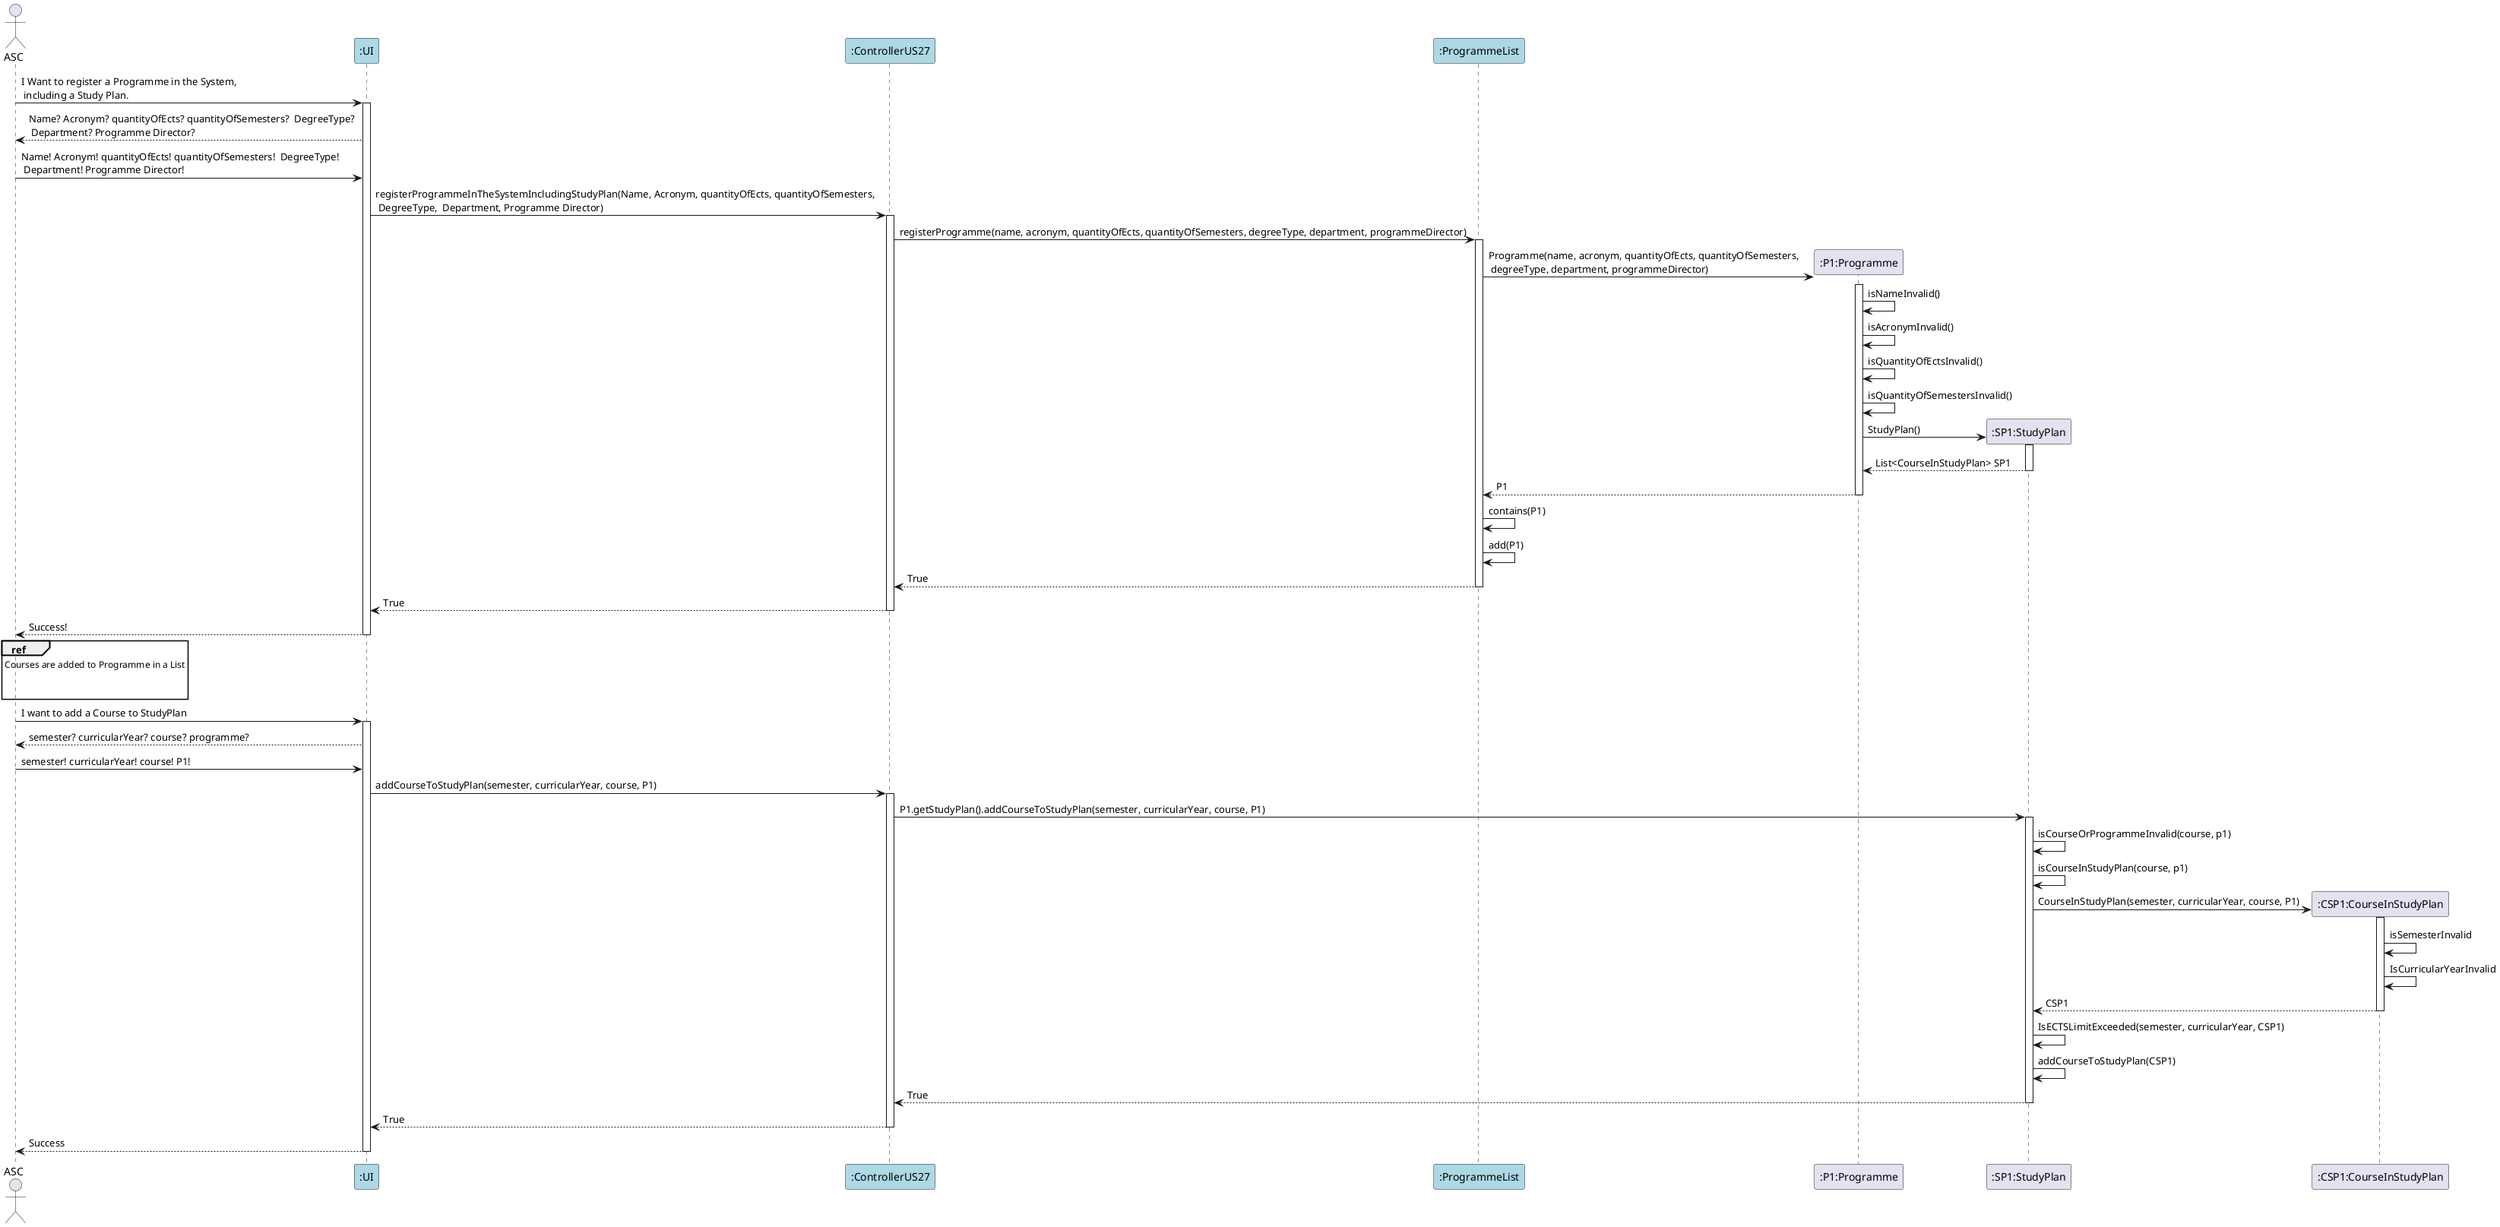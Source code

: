 @startuml
actor ASC as Admin

participant ":UI" as UI #lightblue
participant ":ControllerUS27" as C #lightblue
participant ":ProgrammeList" as PL #lightblue




create ":UI" as UI #lightblue

Admin -> UI : I Want to register a Programme in the System,\n including a Study Plan.
activate UI
UI --> Admin : Name? Acronym? quantityOfEcts? quantityOfSemesters?  DegreeType? \n Department? Programme Director?
Admin -> UI : Name! Acronym! quantityOfEcts! quantityOfSemesters!  DegreeType! \n Department! Programme Director!
create ":ControllerUS27" as C #lightblue
UI -> C : registerProgrammeInTheSystemIncludingStudyPlan(Name, Acronym, quantityOfEcts, quantityOfSemesters, \n DegreeType,  Department, Programme Director)
activate C
create ":ProgrammeList" as PL #lightblue
C -> PL : registerProgramme(name, acronym, quantityOfEcts, quantityOfSemesters, degreeType, department, programmeDirector)
activate PL
create ":P1:Programme" as P

PL -> P : Programme(name, acronym, quantityOfEcts, quantityOfSemesters, \n degreeType, department, programmeDirector)
activate P
P -> P : isNameInvalid()
P -> P : isAcronymInvalid()
P -> P : isQuantityOfEctsInvalid()
P -> P : isQuantityOfSemestersInvalid()

create ":SP1:StudyPlan" as SP
P -> SP  : StudyPlan()
activate SP
SP --> P : List<CourseInStudyPlan> SP1
deactivate SP
P --> PL : P1
deactivate P

PL -> PL : contains(P1)
PL -> PL : add(P1)

PL --> C : True
deactivate PL
C --> UI : True
deactivate C
UI --> Admin : Success!
deactivate UI

ref over Admin
Courses are added to Programme in a List


end ref

Admin -> UI : I want to add a Course to StudyPlan
activate UI
UI --> Admin : semester? curricularYear? course? programme?
Admin -> UI : semester! curricularYear! course! P1!
UI -> C : addCourseToStudyPlan(semester, curricularYear, course, P1)
activate C
C -> SP : P1.getStudyPlan().addCourseToStudyPlan(semester, curricularYear, course, P1)
activate SP
SP -> SP : isCourseOrProgrammeInvalid(course, p1)
SP -> SP : isCourseInStudyPlan(course, p1)

create ":CSP1:CourseInStudyPlan" as CSP

SP -> CSP : CourseInStudyPlan(semester, curricularYear, course, P1)
activate CSP
CSP -> CSP : isSemesterInvalid
CSP -> CSP : IsCurricularYearInvalid

CSP --> SP : CSP1
deactivate CSP

SP -> SP : IsECTSLimitExceeded(semester, curricularYear, CSP1)
SP -> SP : addCourseToStudyPlan(CSP1)

SP --> C : True
deactivate SP
C --> UI : True
deactivate C

UI --> Admin : Success

deactivate UI


@enduml